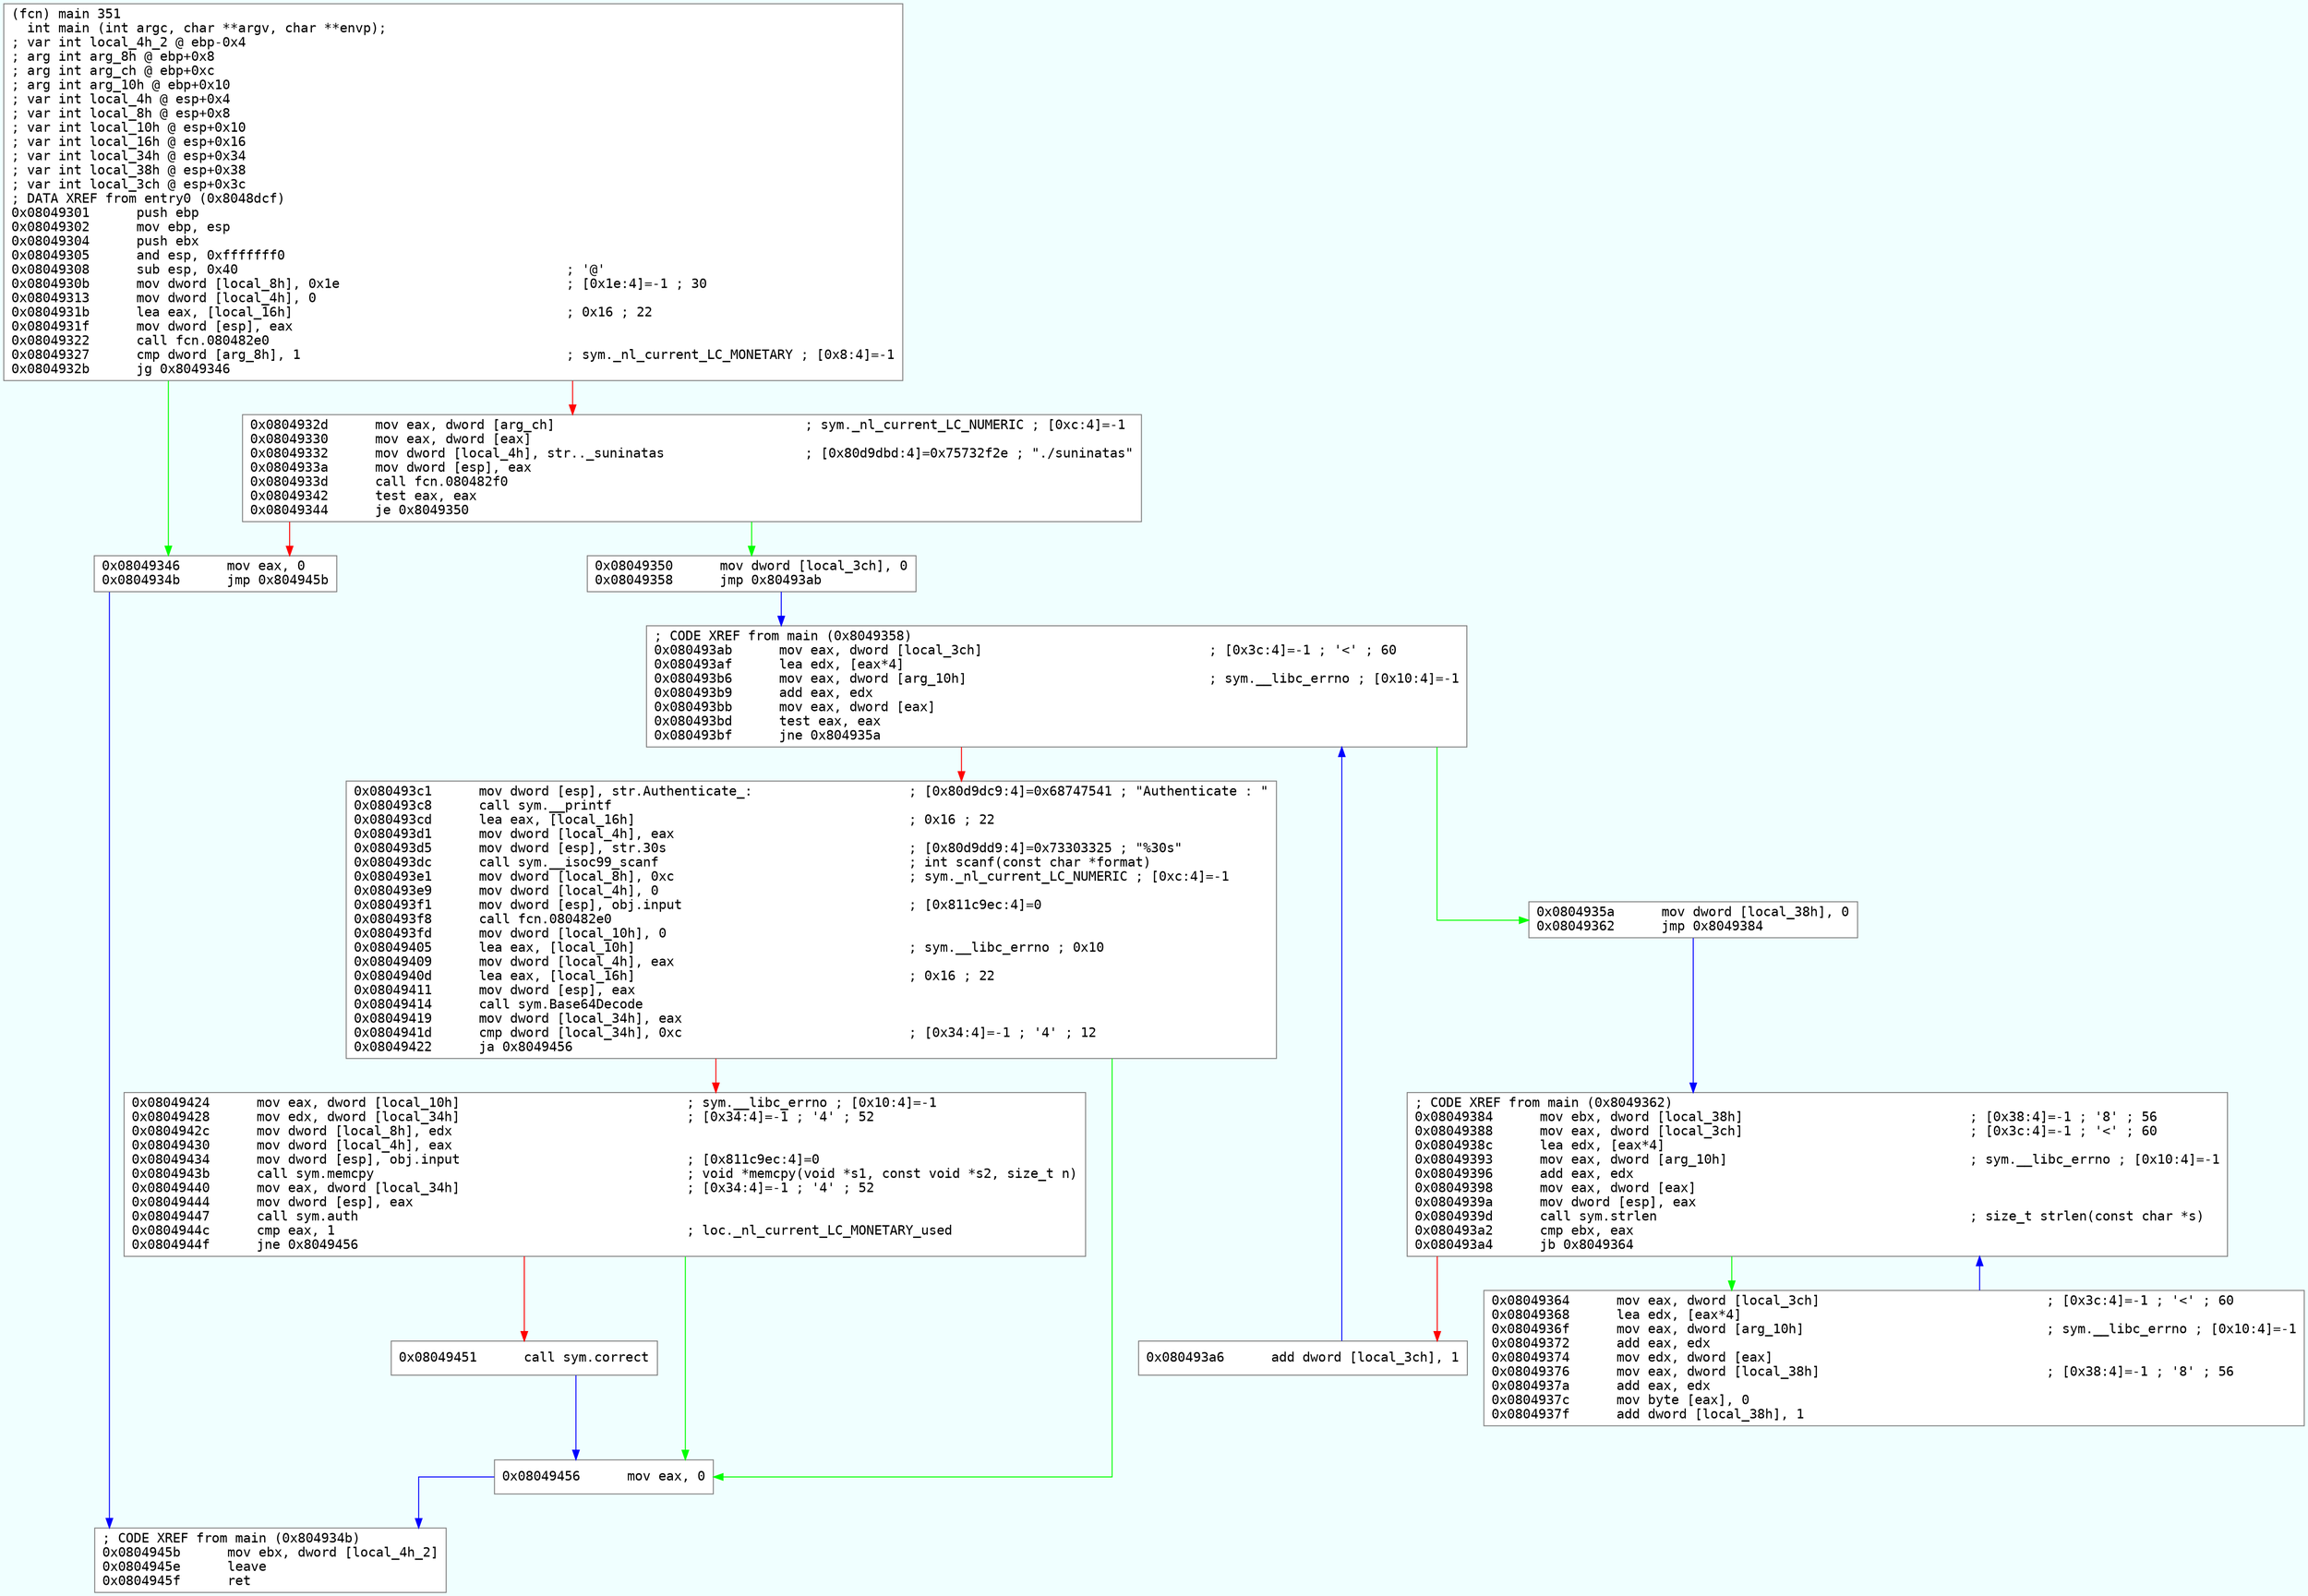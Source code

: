 digraph code {
	graph [bgcolor=azure fontsize=8 fontname="Courier" splines="ortho"];
	node [fillcolor=gray style=filled shape=box];
	edge [arrowhead="normal"];
	"0x08049301" -> "0x08049346" [color="green"];
	"0x08049301" -> "0x0804932d" [color="red"];
	"0x08049301" [URL="main/0x08049301", fillcolor="white",color="#7f7f7f", fontname="Courier",label="(fcn) main 351\l  int main (int argc, char **argv, char **envp);\l; var int local_4h_2 @ ebp-0x4\l; arg int arg_8h @ ebp+0x8\l; arg int arg_ch @ ebp+0xc\l; arg int arg_10h @ ebp+0x10\l; var int local_4h @ esp+0x4\l; var int local_8h @ esp+0x8\l; var int local_10h @ esp+0x10\l; var int local_16h @ esp+0x16\l; var int local_34h @ esp+0x34\l; var int local_38h @ esp+0x38\l; var int local_3ch @ esp+0x3c\l; DATA XREF from entry0 (0x8048dcf)\l0x08049301      push ebp\l0x08049302      mov ebp, esp\l0x08049304      push ebx\l0x08049305      and esp, 0xfffffff0\l0x08049308      sub esp, 0x40                                          ; '@'\l0x0804930b      mov dword [local_8h], 0x1e                             ; [0x1e:4]=-1 ; 30\l0x08049313      mov dword [local_4h], 0\l0x0804931b      lea eax, [local_16h]                                   ; 0x16 ; 22\l0x0804931f      mov dword [esp], eax\l0x08049322      call fcn.080482e0\l0x08049327      cmp dword [arg_8h], 1                                  ; sym._nl_current_LC_MONETARY ; [0x8:4]=-1\l0x0804932b      jg 0x8049346\l"]
	"0x0804932d" -> "0x08049350" [color="green"];
	"0x0804932d" -> "0x08049346" [color="red"];
	"0x0804932d" [URL="main/0x0804932d", fillcolor="white",color="#7f7f7f", fontname="Courier",label="0x0804932d      mov eax, dword [arg_ch]                                ; sym._nl_current_LC_NUMERIC ; [0xc:4]=-1\l0x08049330      mov eax, dword [eax]\l0x08049332      mov dword [local_4h], str.._suninatas                  ; [0x80d9dbd:4]=0x75732f2e ; \"./suninatas\"\l0x0804933a      mov dword [esp], eax\l0x0804933d      call fcn.080482f0\l0x08049342      test eax, eax\l0x08049344      je 0x8049350\l"]
	"0x08049346" -> "0x0804945b" [color="blue"];
	"0x08049346" [URL="main/0x08049346", fillcolor="white",color="#7f7f7f", fontname="Courier",label="0x08049346      mov eax, 0\l0x0804934b      jmp 0x804945b\l"]
	"0x08049350" -> "0x080493ab" [color="blue"];
	"0x08049350" [URL="main/0x08049350", fillcolor="white",color="#7f7f7f", fontname="Courier",label="0x08049350      mov dword [local_3ch], 0\l0x08049358      jmp 0x80493ab\l"]
	"0x0804935a" -> "0x08049384" [color="blue"];
	"0x0804935a" [URL="main/0x0804935a", fillcolor="white",color="#7f7f7f", fontname="Courier",label="0x0804935a      mov dword [local_38h], 0\l0x08049362      jmp 0x8049384\l"]
	"0x08049364" -> "0x08049384" [color="blue"];
	"0x08049364" [URL="main/0x08049364", fillcolor="white",color="#7f7f7f", fontname="Courier",label="0x08049364      mov eax, dword [local_3ch]                             ; [0x3c:4]=-1 ; '<' ; 60\l0x08049368      lea edx, [eax*4]\l0x0804936f      mov eax, dword [arg_10h]                               ; sym.__libc_errno ; [0x10:4]=-1\l0x08049372      add eax, edx\l0x08049374      mov edx, dword [eax]\l0x08049376      mov eax, dword [local_38h]                             ; [0x38:4]=-1 ; '8' ; 56\l0x0804937a      add eax, edx\l0x0804937c      mov byte [eax], 0\l0x0804937f      add dword [local_38h], 1\l"]
	"0x08049384" -> "0x08049364" [color="green"];
	"0x08049384" -> "0x080493a6" [color="red"];
	"0x08049384" [URL="main/0x08049384", fillcolor="white",color="#7f7f7f", fontname="Courier",label="; CODE XREF from main (0x8049362)\l0x08049384      mov ebx, dword [local_38h]                             ; [0x38:4]=-1 ; '8' ; 56\l0x08049388      mov eax, dword [local_3ch]                             ; [0x3c:4]=-1 ; '<' ; 60\l0x0804938c      lea edx, [eax*4]\l0x08049393      mov eax, dword [arg_10h]                               ; sym.__libc_errno ; [0x10:4]=-1\l0x08049396      add eax, edx\l0x08049398      mov eax, dword [eax]\l0x0804939a      mov dword [esp], eax\l0x0804939d      call sym.strlen                                        ; size_t strlen(const char *s)\l0x080493a2      cmp ebx, eax\l0x080493a4      jb 0x8049364\l"]
	"0x080493a6" -> "0x080493ab" [color="blue"];
	"0x080493a6" [URL="main/0x080493a6", fillcolor="white",color="#7f7f7f", fontname="Courier",label="0x080493a6      add dword [local_3ch], 1\l"]
	"0x080493ab" -> "0x0804935a" [color="green"];
	"0x080493ab" -> "0x080493c1" [color="red"];
	"0x080493ab" [URL="main/0x080493ab", fillcolor="white",color="#7f7f7f", fontname="Courier",label="; CODE XREF from main (0x8049358)\l0x080493ab      mov eax, dword [local_3ch]                             ; [0x3c:4]=-1 ; '<' ; 60\l0x080493af      lea edx, [eax*4]\l0x080493b6      mov eax, dword [arg_10h]                               ; sym.__libc_errno ; [0x10:4]=-1\l0x080493b9      add eax, edx\l0x080493bb      mov eax, dword [eax]\l0x080493bd      test eax, eax\l0x080493bf      jne 0x804935a\l"]
	"0x080493c1" -> "0x08049456" [color="green"];
	"0x080493c1" -> "0x08049424" [color="red"];
	"0x080493c1" [URL="main/0x080493c1", fillcolor="white",color="#7f7f7f", fontname="Courier",label="0x080493c1      mov dword [esp], str.Authenticate_:                    ; [0x80d9dc9:4]=0x68747541 ; \"Authenticate : \"\l0x080493c8      call sym.__printf\l0x080493cd      lea eax, [local_16h]                                   ; 0x16 ; 22\l0x080493d1      mov dword [local_4h], eax\l0x080493d5      mov dword [esp], str.30s                               ; [0x80d9dd9:4]=0x73303325 ; \"%30s\"\l0x080493dc      call sym.__isoc99_scanf                                ; int scanf(const char *format)\l0x080493e1      mov dword [local_8h], 0xc                              ; sym._nl_current_LC_NUMERIC ; [0xc:4]=-1\l0x080493e9      mov dword [local_4h], 0\l0x080493f1      mov dword [esp], obj.input                             ; [0x811c9ec:4]=0\l0x080493f8      call fcn.080482e0\l0x080493fd      mov dword [local_10h], 0\l0x08049405      lea eax, [local_10h]                                   ; sym.__libc_errno ; 0x10\l0x08049409      mov dword [local_4h], eax\l0x0804940d      lea eax, [local_16h]                                   ; 0x16 ; 22\l0x08049411      mov dword [esp], eax\l0x08049414      call sym.Base64Decode\l0x08049419      mov dword [local_34h], eax\l0x0804941d      cmp dword [local_34h], 0xc                             ; [0x34:4]=-1 ; '4' ; 12\l0x08049422      ja 0x8049456\l"]
	"0x08049424" -> "0x08049456" [color="green"];
	"0x08049424" -> "0x08049451" [color="red"];
	"0x08049424" [URL="main/0x08049424", fillcolor="white",color="#7f7f7f", fontname="Courier",label="0x08049424      mov eax, dword [local_10h]                             ; sym.__libc_errno ; [0x10:4]=-1\l0x08049428      mov edx, dword [local_34h]                             ; [0x34:4]=-1 ; '4' ; 52\l0x0804942c      mov dword [local_8h], edx\l0x08049430      mov dword [local_4h], eax\l0x08049434      mov dword [esp], obj.input                             ; [0x811c9ec:4]=0\l0x0804943b      call sym.memcpy                                        ; void *memcpy(void *s1, const void *s2, size_t n)\l0x08049440      mov eax, dword [local_34h]                             ; [0x34:4]=-1 ; '4' ; 52\l0x08049444      mov dword [esp], eax\l0x08049447      call sym.auth\l0x0804944c      cmp eax, 1                                             ; loc._nl_current_LC_MONETARY_used\l0x0804944f      jne 0x8049456\l"]
	"0x08049451" -> "0x08049456" [color="blue"];
	"0x08049451" [URL="main/0x08049451", fillcolor="white",color="#7f7f7f", fontname="Courier",label="0x08049451      call sym.correct\l"]
	"0x08049456" -> "0x0804945b" [color="blue"];
	"0x08049456" [URL="main/0x08049456", fillcolor="white",color="#7f7f7f", fontname="Courier",label="0x08049456      mov eax, 0\l"]
	"0x0804945b" [URL="main/0x0804945b", fillcolor="white",color="#7f7f7f", fontname="Courier",label="; CODE XREF from main (0x804934b)\l0x0804945b      mov ebx, dword [local_4h_2]\l0x0804945e      leave\l0x0804945f      ret\l"]
}
